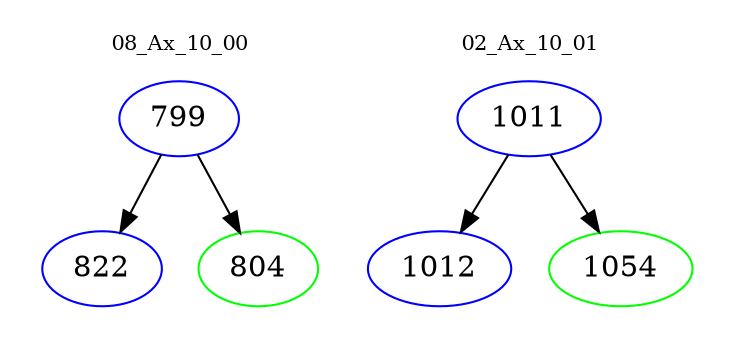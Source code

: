 digraph{
subgraph cluster_0 {
color = white
label = "08_Ax_10_00";
fontsize=10;
T0_799 [label="799", color="blue"]
T0_799 -> T0_822 [color="black"]
T0_822 [label="822", color="blue"]
T0_799 -> T0_804 [color="black"]
T0_804 [label="804", color="green"]
}
subgraph cluster_1 {
color = white
label = "02_Ax_10_01";
fontsize=10;
T1_1011 [label="1011", color="blue"]
T1_1011 -> T1_1012 [color="black"]
T1_1012 [label="1012", color="blue"]
T1_1011 -> T1_1054 [color="black"]
T1_1054 [label="1054", color="green"]
}
}
